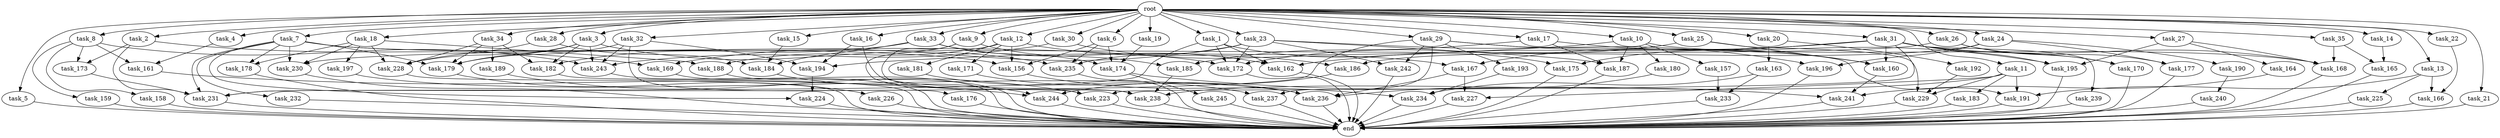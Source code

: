 digraph G {
  root [size="0.000000"];
  task_1 [size="1024.000000"];
  task_2 [size="1024.000000"];
  task_3 [size="1024.000000"];
  task_4 [size="1024.000000"];
  task_5 [size="1024.000000"];
  task_6 [size="1024.000000"];
  task_7 [size="1024.000000"];
  task_8 [size="1024.000000"];
  task_9 [size="1024.000000"];
  task_10 [size="1024.000000"];
  task_11 [size="1024.000000"];
  task_12 [size="1024.000000"];
  task_13 [size="1024.000000"];
  task_14 [size="1024.000000"];
  task_15 [size="1024.000000"];
  task_16 [size="1024.000000"];
  task_17 [size="1024.000000"];
  task_18 [size="1024.000000"];
  task_19 [size="1024.000000"];
  task_20 [size="1024.000000"];
  task_21 [size="1024.000000"];
  task_22 [size="1024.000000"];
  task_23 [size="1024.000000"];
  task_24 [size="1024.000000"];
  task_25 [size="1024.000000"];
  task_26 [size="1024.000000"];
  task_27 [size="1024.000000"];
  task_28 [size="1024.000000"];
  task_29 [size="1024.000000"];
  task_30 [size="1024.000000"];
  task_31 [size="1024.000000"];
  task_32 [size="1024.000000"];
  task_33 [size="1024.000000"];
  task_34 [size="1024.000000"];
  task_35 [size="1024.000000"];
  task_156 [size="807453851648.000000"];
  task_157 [size="34359738368.000000"];
  task_158 [size="420906795008.000000"];
  task_159 [size="420906795008.000000"];
  task_160 [size="1391569403904.000000"];
  task_161 [size="455266533376.000000"];
  task_162 [size="773094113280.000000"];
  task_163 [size="309237645312.000000"];
  task_164 [size="549755813888.000000"];
  task_165 [size="773094113280.000000"];
  task_166 [size="1073741824000.000000"];
  task_167 [size="635655159808.000000"];
  task_168 [size="1700807049216.000000"];
  task_169 [size="730144440320.000000"];
  task_170 [size="1116691496960.000000"];
  task_171 [size="34359738368.000000"];
  task_172 [size="1262720385024.000000"];
  task_173 [size="730144440320.000000"];
  task_174 [size="910533066752.000000"];
  task_175 [size="635655159808.000000"];
  task_176 [size="34359738368.000000"];
  task_177 [size="1245540515840.000000"];
  task_178 [size="111669149696.000000"];
  task_179 [size="541165879296.000000"];
  task_180 [size="34359738368.000000"];
  task_181 [size="34359738368.000000"];
  task_182 [size="566935683072.000000"];
  task_183 [size="549755813888.000000"];
  task_184 [size="996432412672.000000"];
  task_185 [size="893353197568.000000"];
  task_186 [size="584115552256.000000"];
  task_187 [size="489626271744.000000"];
  task_188 [size="68719476736.000000"];
  task_189 [size="214748364800.000000"];
  task_190 [size="549755813888.000000"];
  task_191 [size="1185410973696.000000"];
  task_192 [size="309237645312.000000"];
  task_193 [size="420906795008.000000"];
  task_194 [size="283467841536.000000"];
  task_195 [size="1005022347264.000000"];
  task_196 [size="970662608896.000000"];
  task_197 [size="34359738368.000000"];
  task_223 [size="1357209665536.000000"];
  task_224 [size="627065225216.000000"];
  task_225 [size="214748364800.000000"];
  task_226 [size="214748364800.000000"];
  task_227 [size="1245540515840.000000"];
  task_228 [size="1013612281856.000000"];
  task_229 [size="1795296329728.000000"];
  task_230 [size="807453851648.000000"];
  task_231 [size="1159641169920.000000"];
  task_232 [size="77309411328.000000"];
  task_233 [size="635655159808.000000"];
  task_234 [size="1108101562368.000000"];
  task_235 [size="1331439861760.000000"];
  task_236 [size="944892805120.000000"];
  task_237 [size="1279900254208.000000"];
  task_238 [size="2482491097088.000000"];
  task_239 [size="420906795008.000000"];
  task_240 [size="858993459200.000000"];
  task_241 [size="944892805120.000000"];
  task_242 [size="841813590016.000000"];
  task_243 [size="884763262976.000000"];
  task_244 [size="601295421440.000000"];
  task_245 [size="309237645312.000000"];
  end [size="0.000000"];

  root -> task_1 [size="1.000000"];
  root -> task_2 [size="1.000000"];
  root -> task_3 [size="1.000000"];
  root -> task_4 [size="1.000000"];
  root -> task_5 [size="1.000000"];
  root -> task_6 [size="1.000000"];
  root -> task_7 [size="1.000000"];
  root -> task_8 [size="1.000000"];
  root -> task_9 [size="1.000000"];
  root -> task_10 [size="1.000000"];
  root -> task_11 [size="1.000000"];
  root -> task_12 [size="1.000000"];
  root -> task_13 [size="1.000000"];
  root -> task_14 [size="1.000000"];
  root -> task_15 [size="1.000000"];
  root -> task_16 [size="1.000000"];
  root -> task_17 [size="1.000000"];
  root -> task_18 [size="1.000000"];
  root -> task_19 [size="1.000000"];
  root -> task_20 [size="1.000000"];
  root -> task_21 [size="1.000000"];
  root -> task_22 [size="1.000000"];
  root -> task_23 [size="1.000000"];
  root -> task_24 [size="1.000000"];
  root -> task_25 [size="1.000000"];
  root -> task_26 [size="1.000000"];
  root -> task_27 [size="1.000000"];
  root -> task_28 [size="1.000000"];
  root -> task_29 [size="1.000000"];
  root -> task_30 [size="1.000000"];
  root -> task_31 [size="1.000000"];
  root -> task_32 [size="1.000000"];
  root -> task_33 [size="1.000000"];
  root -> task_34 [size="1.000000"];
  root -> task_35 [size="1.000000"];
  task_1 -> task_162 [size="209715200.000000"];
  task_1 -> task_172 [size="209715200.000000"];
  task_1 -> task_175 [size="209715200.000000"];
  task_1 -> task_231 [size="209715200.000000"];
  task_2 -> task_169 [size="301989888.000000"];
  task_2 -> task_173 [size="301989888.000000"];
  task_2 -> task_231 [size="301989888.000000"];
  task_3 -> task_179 [size="209715200.000000"];
  task_3 -> task_182 [size="209715200.000000"];
  task_3 -> task_228 [size="209715200.000000"];
  task_3 -> task_235 [size="209715200.000000"];
  task_3 -> task_243 [size="209715200.000000"];
  task_4 -> task_161 [size="33554432.000000"];
  task_5 -> end [size="1.000000"];
  task_6 -> task_156 [size="679477248.000000"];
  task_6 -> task_174 [size="679477248.000000"];
  task_6 -> task_235 [size="679477248.000000"];
  task_7 -> task_156 [size="75497472.000000"];
  task_7 -> task_172 [size="75497472.000000"];
  task_7 -> task_178 [size="75497472.000000"];
  task_7 -> task_179 [size="75497472.000000"];
  task_7 -> task_224 [size="75497472.000000"];
  task_7 -> task_230 [size="75497472.000000"];
  task_7 -> task_231 [size="75497472.000000"];
  task_7 -> task_232 [size="75497472.000000"];
  task_8 -> task_158 [size="411041792.000000"];
  task_8 -> task_159 [size="411041792.000000"];
  task_8 -> task_161 [size="411041792.000000"];
  task_8 -> task_173 [size="411041792.000000"];
  task_8 -> task_243 [size="411041792.000000"];
  task_9 -> task_185 [size="838860800.000000"];
  task_9 -> task_223 [size="838860800.000000"];
  task_9 -> task_238 [size="838860800.000000"];
  task_10 -> task_157 [size="33554432.000000"];
  task_10 -> task_168 [size="33554432.000000"];
  task_10 -> task_180 [size="33554432.000000"];
  task_10 -> task_187 [size="33554432.000000"];
  task_10 -> task_194 [size="33554432.000000"];
  task_11 -> task_183 [size="536870912.000000"];
  task_11 -> task_191 [size="536870912.000000"];
  task_11 -> task_227 [size="536870912.000000"];
  task_11 -> task_229 [size="536870912.000000"];
  task_11 -> task_238 [size="536870912.000000"];
  task_12 -> task_156 [size="33554432.000000"];
  task_12 -> task_171 [size="33554432.000000"];
  task_12 -> task_181 [size="33554432.000000"];
  task_12 -> task_186 [size="33554432.000000"];
  task_12 -> task_188 [size="33554432.000000"];
  task_13 -> task_166 [size="209715200.000000"];
  task_13 -> task_191 [size="209715200.000000"];
  task_13 -> task_225 [size="209715200.000000"];
  task_14 -> task_165 [size="75497472.000000"];
  task_15 -> task_184 [size="301989888.000000"];
  task_16 -> task_194 [size="209715200.000000"];
  task_16 -> task_238 [size="209715200.000000"];
  task_17 -> task_185 [size="33554432.000000"];
  task_17 -> task_187 [size="33554432.000000"];
  task_17 -> task_195 [size="33554432.000000"];
  task_18 -> task_178 [size="33554432.000000"];
  task_18 -> task_188 [size="33554432.000000"];
  task_18 -> task_197 [size="33554432.000000"];
  task_18 -> task_228 [size="33554432.000000"];
  task_18 -> task_230 [size="33554432.000000"];
  task_19 -> task_174 [size="75497472.000000"];
  task_20 -> task_163 [size="301989888.000000"];
  task_20 -> task_192 [size="301989888.000000"];
  task_21 -> end [size="1.000000"];
  task_22 -> task_166 [size="838860800.000000"];
  task_23 -> task_169 [size="411041792.000000"];
  task_23 -> task_172 [size="411041792.000000"];
  task_23 -> task_187 [size="411041792.000000"];
  task_23 -> task_196 [size="411041792.000000"];
  task_23 -> task_235 [size="411041792.000000"];
  task_23 -> task_242 [size="411041792.000000"];
  task_24 -> task_177 [size="536870912.000000"];
  task_24 -> task_186 [size="536870912.000000"];
  task_24 -> task_190 [size="536870912.000000"];
  task_24 -> task_196 [size="536870912.000000"];
  task_25 -> task_160 [size="536870912.000000"];
  task_25 -> task_172 [size="536870912.000000"];
  task_25 -> task_229 [size="536870912.000000"];
  task_26 -> task_170 [size="679477248.000000"];
  task_26 -> task_177 [size="679477248.000000"];
  task_26 -> task_230 [size="679477248.000000"];
  task_27 -> task_164 [size="536870912.000000"];
  task_27 -> task_168 [size="536870912.000000"];
  task_27 -> task_195 [size="536870912.000000"];
  task_28 -> task_184 [size="536870912.000000"];
  task_28 -> task_228 [size="536870912.000000"];
  task_29 -> task_160 [size="411041792.000000"];
  task_29 -> task_191 [size="411041792.000000"];
  task_29 -> task_193 [size="411041792.000000"];
  task_29 -> task_231 [size="411041792.000000"];
  task_29 -> task_237 [size="411041792.000000"];
  task_29 -> task_242 [size="411041792.000000"];
  task_30 -> task_167 [size="209715200.000000"];
  task_30 -> task_243 [size="209715200.000000"];
  task_31 -> task_160 [size="411041792.000000"];
  task_31 -> task_162 [size="411041792.000000"];
  task_31 -> task_167 [size="411041792.000000"];
  task_31 -> task_168 [size="411041792.000000"];
  task_31 -> task_170 [size="411041792.000000"];
  task_31 -> task_175 [size="411041792.000000"];
  task_31 -> task_195 [size="411041792.000000"];
  task_31 -> task_223 [size="411041792.000000"];
  task_31 -> task_239 [size="411041792.000000"];
  task_32 -> task_176 [size="33554432.000000"];
  task_32 -> task_179 [size="33554432.000000"];
  task_32 -> task_194 [size="33554432.000000"];
  task_32 -> task_243 [size="33554432.000000"];
  task_33 -> task_162 [size="134217728.000000"];
  task_33 -> task_174 [size="134217728.000000"];
  task_33 -> task_182 [size="134217728.000000"];
  task_33 -> task_184 [size="134217728.000000"];
  task_34 -> task_179 [size="209715200.000000"];
  task_34 -> task_182 [size="209715200.000000"];
  task_34 -> task_189 [size="209715200.000000"];
  task_34 -> task_228 [size="209715200.000000"];
  task_35 -> task_165 [size="679477248.000000"];
  task_35 -> task_168 [size="679477248.000000"];
  task_156 -> task_234 [size="33554432.000000"];
  task_157 -> task_233 [size="411041792.000000"];
  task_158 -> end [size="1.000000"];
  task_159 -> end [size="1.000000"];
  task_160 -> task_241 [size="209715200.000000"];
  task_161 -> task_244 [size="209715200.000000"];
  task_162 -> end [size="1.000000"];
  task_163 -> task_233 [size="209715200.000000"];
  task_163 -> task_234 [size="209715200.000000"];
  task_164 -> task_241 [size="411041792.000000"];
  task_165 -> end [size="1.000000"];
  task_166 -> end [size="1.000000"];
  task_167 -> task_227 [size="679477248.000000"];
  task_167 -> task_236 [size="679477248.000000"];
  task_168 -> end [size="1.000000"];
  task_169 -> end [size="1.000000"];
  task_170 -> end [size="1.000000"];
  task_171 -> task_236 [size="33554432.000000"];
  task_172 -> end [size="1.000000"];
  task_173 -> task_231 [size="134217728.000000"];
  task_174 -> task_241 [size="301989888.000000"];
  task_174 -> task_245 [size="301989888.000000"];
  task_175 -> end [size="1.000000"];
  task_176 -> end [size="1.000000"];
  task_177 -> end [size="1.000000"];
  task_178 -> end [size="1.000000"];
  task_179 -> task_226 [size="209715200.000000"];
  task_180 -> task_236 [size="134217728.000000"];
  task_181 -> task_237 [size="838860800.000000"];
  task_182 -> end [size="1.000000"];
  task_183 -> end [size="1.000000"];
  task_184 -> task_244 [size="75497472.000000"];
  task_185 -> task_238 [size="838860800.000000"];
  task_186 -> task_244 [size="301989888.000000"];
  task_187 -> end [size="1.000000"];
  task_188 -> end [size="1.000000"];
  task_189 -> task_223 [size="75497472.000000"];
  task_190 -> task_240 [size="838860800.000000"];
  task_191 -> end [size="1.000000"];
  task_192 -> task_229 [size="679477248.000000"];
  task_193 -> task_234 [size="838860800.000000"];
  task_194 -> task_224 [size="536870912.000000"];
  task_195 -> end [size="1.000000"];
  task_196 -> end [size="1.000000"];
  task_197 -> task_236 [size="75497472.000000"];
  task_223 -> end [size="1.000000"];
  task_224 -> end [size="1.000000"];
  task_225 -> end [size="1.000000"];
  task_226 -> end [size="1.000000"];
  task_227 -> end [size="1.000000"];
  task_228 -> end [size="1.000000"];
  task_229 -> end [size="1.000000"];
  task_230 -> end [size="1.000000"];
  task_231 -> end [size="1.000000"];
  task_232 -> end [size="1.000000"];
  task_233 -> end [size="1.000000"];
  task_234 -> end [size="1.000000"];
  task_235 -> end [size="1.000000"];
  task_236 -> end [size="1.000000"];
  task_237 -> end [size="1.000000"];
  task_238 -> end [size="1.000000"];
  task_239 -> end [size="1.000000"];
  task_240 -> end [size="1.000000"];
  task_241 -> end [size="1.000000"];
  task_242 -> end [size="1.000000"];
  task_243 -> end [size="1.000000"];
  task_244 -> end [size="1.000000"];
  task_245 -> end [size="1.000000"];
}
